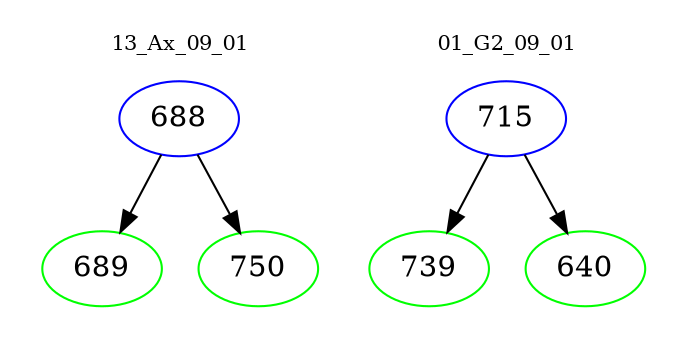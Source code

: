 digraph{
subgraph cluster_0 {
color = white
label = "13_Ax_09_01";
fontsize=10;
T0_688 [label="688", color="blue"]
T0_688 -> T0_689 [color="black"]
T0_689 [label="689", color="green"]
T0_688 -> T0_750 [color="black"]
T0_750 [label="750", color="green"]
}
subgraph cluster_1 {
color = white
label = "01_G2_09_01";
fontsize=10;
T1_715 [label="715", color="blue"]
T1_715 -> T1_739 [color="black"]
T1_739 [label="739", color="green"]
T1_715 -> T1_640 [color="black"]
T1_640 [label="640", color="green"]
}
}
